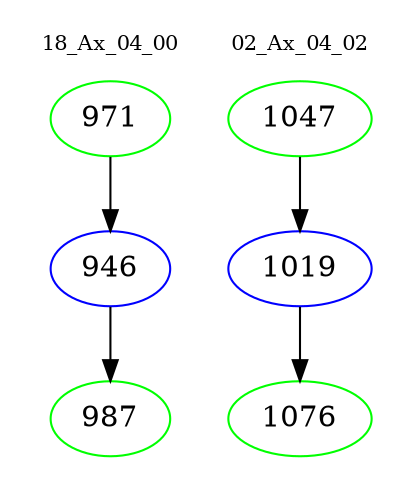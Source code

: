 digraph{
subgraph cluster_0 {
color = white
label = "18_Ax_04_00";
fontsize=10;
T0_971 [label="971", color="green"]
T0_971 -> T0_946 [color="black"]
T0_946 [label="946", color="blue"]
T0_946 -> T0_987 [color="black"]
T0_987 [label="987", color="green"]
}
subgraph cluster_1 {
color = white
label = "02_Ax_04_02";
fontsize=10;
T1_1047 [label="1047", color="green"]
T1_1047 -> T1_1019 [color="black"]
T1_1019 [label="1019", color="blue"]
T1_1019 -> T1_1076 [color="black"]
T1_1076 [label="1076", color="green"]
}
}
